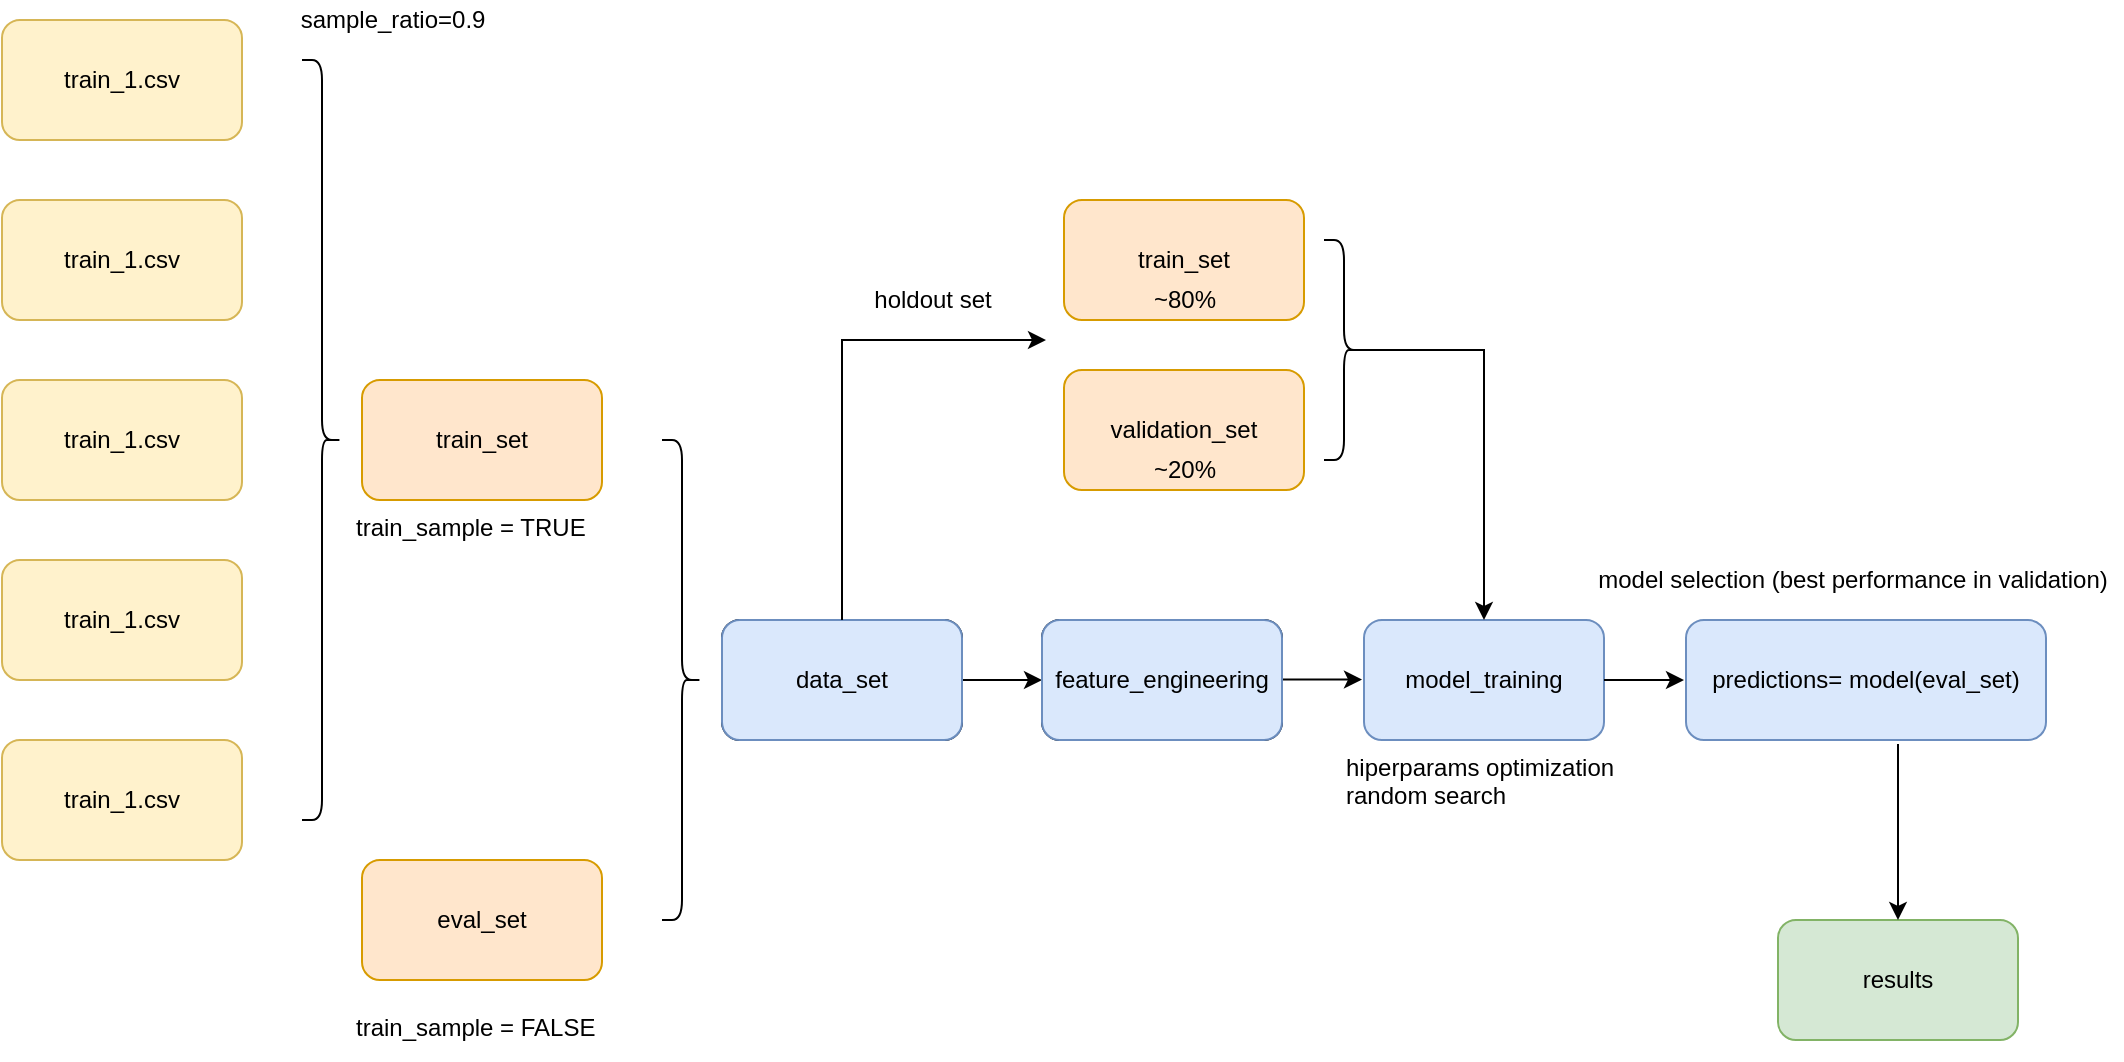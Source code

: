 <mxfile version="14.6.11" type="device" pages="2"><diagram id="byjyVp3yjscGuPR31AAn" name="data flow"><mxGraphModel dx="981" dy="534" grid="1" gridSize="10" guides="1" tooltips="1" connect="1" arrows="1" fold="1" page="1" pageScale="1" pageWidth="827" pageHeight="1169" math="0" shadow="0"><root><mxCell id="0"/><mxCell id="1" parent="0"/><mxCell id="7zXRdKHRMfUceVX7ioLu-1" value="train_1.csv" style="rounded=1;whiteSpace=wrap;html=1;fillColor=#fff2cc;strokeColor=#d6b656;" parent="1" vertex="1"><mxGeometry x="90" y="310" width="120" height="60" as="geometry"/></mxCell><mxCell id="7zXRdKHRMfUceVX7ioLu-2" value="train_1.csv" style="rounded=1;whiteSpace=wrap;html=1;fillColor=#fff2cc;strokeColor=#d6b656;" parent="1" vertex="1"><mxGeometry x="90" y="130" width="120" height="60" as="geometry"/></mxCell><mxCell id="7zXRdKHRMfUceVX7ioLu-3" value="train_1.csv" style="rounded=1;whiteSpace=wrap;html=1;fillColor=#fff2cc;strokeColor=#d6b656;" parent="1" vertex="1"><mxGeometry x="90" y="40" width="120" height="60" as="geometry"/></mxCell><mxCell id="7zXRdKHRMfUceVX7ioLu-4" value="train_1.csv" style="rounded=1;whiteSpace=wrap;html=1;fillColor=#fff2cc;strokeColor=#d6b656;" parent="1" vertex="1"><mxGeometry x="90" y="220" width="120" height="60" as="geometry"/></mxCell><mxCell id="7zXRdKHRMfUceVX7ioLu-5" value="train_1.csv" style="rounded=1;whiteSpace=wrap;html=1;fillColor=#fff2cc;strokeColor=#d6b656;" parent="1" vertex="1"><mxGeometry x="90" y="400" width="120" height="60" as="geometry"/></mxCell><mxCell id="7zXRdKHRMfUceVX7ioLu-7" value="" style="shape=curlyBracket;whiteSpace=wrap;html=1;rounded=1;flipH=1;" parent="1" vertex="1"><mxGeometry x="240" y="60" width="20" height="380" as="geometry"/></mxCell><mxCell id="7zXRdKHRMfUceVX7ioLu-8" value="sample_ratio=0.9" style="text;html=1;align=center;verticalAlign=middle;resizable=0;points=[];autosize=1;strokeColor=none;" parent="1" vertex="1"><mxGeometry x="230" y="30" width="110" height="20" as="geometry"/></mxCell><mxCell id="7zXRdKHRMfUceVX7ioLu-9" value="train_set" style="rounded=1;whiteSpace=wrap;html=1;fillColor=#ffe6cc;strokeColor=#d79b00;" parent="1" vertex="1"><mxGeometry x="270" y="220" width="120" height="60" as="geometry"/></mxCell><mxCell id="mYbOf6o-jSS40hGK2lgE-1" value="eval_set" style="rounded=1;whiteSpace=wrap;html=1;fillColor=#ffe6cc;strokeColor=#d79b00;" parent="1" vertex="1"><mxGeometry x="270" y="460" width="120" height="60" as="geometry"/></mxCell><mxCell id="mYbOf6o-jSS40hGK2lgE-2" value="" style="shape=curlyBracket;whiteSpace=wrap;html=1;rounded=1;flipH=1;" parent="1" vertex="1"><mxGeometry x="420" y="250" width="20" height="240" as="geometry"/></mxCell><mxCell id="mYbOf6o-jSS40hGK2lgE-3" value="train_sample = TRUE" style="text;whiteSpace=wrap;html=1;" parent="1" vertex="1"><mxGeometry x="265" y="280" width="130" height="30" as="geometry"/></mxCell><mxCell id="mYbOf6o-jSS40hGK2lgE-4" value="train_sample = FALSE" style="text;whiteSpace=wrap;html=1;" parent="1" vertex="1"><mxGeometry x="265" y="530" width="130" height="30" as="geometry"/></mxCell><mxCell id="mYbOf6o-jSS40hGK2lgE-5" value="data_set" style="rounded=1;whiteSpace=wrap;html=1;" parent="1" vertex="1"><mxGeometry x="450" y="340" width="120" height="60" as="geometry"/></mxCell><mxCell id="mYbOf6o-jSS40hGK2lgE-6" value="feature_engineering" style="rounded=1;whiteSpace=wrap;html=1;" parent="1" vertex="1"><mxGeometry x="610" y="340" width="120" height="60" as="geometry"/></mxCell><mxCell id="mYbOf6o-jSS40hGK2lgE-7" value="model_training" style="rounded=1;whiteSpace=wrap;html=1;fillColor=#dae8fc;strokeColor=#6c8ebf;" parent="1" vertex="1"><mxGeometry x="771" y="340" width="120" height="60" as="geometry"/></mxCell><mxCell id="mYbOf6o-jSS40hGK2lgE-8" value="&lt;div&gt;predictions= model(eval_set) &lt;/div&gt;" style="rounded=1;whiteSpace=wrap;html=1;fillColor=#dae8fc;strokeColor=#6c8ebf;" parent="1" vertex="1"><mxGeometry x="932" y="340" width="180" height="60" as="geometry"/></mxCell><mxCell id="mYbOf6o-jSS40hGK2lgE-10" value="results" style="rounded=1;whiteSpace=wrap;html=1;fillColor=#d5e8d4;strokeColor=#82b366;" parent="1" vertex="1"><mxGeometry x="978" y="490" width="120" height="60" as="geometry"/></mxCell><mxCell id="mYbOf6o-jSS40hGK2lgE-11" value="" style="endArrow=classic;html=1;exitX=1;exitY=0.5;exitDx=0;exitDy=0;" parent="1" source="mYbOf6o-jSS40hGK2lgE-5" edge="1"><mxGeometry width="50" height="50" relative="1" as="geometry"><mxPoint x="640" y="420" as="sourcePoint"/><mxPoint x="610" y="370" as="targetPoint"/></mxGeometry></mxCell><mxCell id="mYbOf6o-jSS40hGK2lgE-12" value="" style="endArrow=classic;html=1;exitX=1;exitY=0.5;exitDx=0;exitDy=0;" parent="1" edge="1"><mxGeometry width="50" height="50" relative="1" as="geometry"><mxPoint x="730" y="369.76" as="sourcePoint"/><mxPoint x="770" y="369.76" as="targetPoint"/></mxGeometry></mxCell><mxCell id="mYbOf6o-jSS40hGK2lgE-13" value="" style="endArrow=classic;html=1;exitX=1;exitY=0.5;exitDx=0;exitDy=0;" parent="1" edge="1"><mxGeometry width="50" height="50" relative="1" as="geometry"><mxPoint x="891" y="370" as="sourcePoint"/><mxPoint x="931" y="370" as="targetPoint"/></mxGeometry></mxCell><mxCell id="mYbOf6o-jSS40hGK2lgE-14" value="" style="endArrow=classic;html=1;entryX=0.5;entryY=0;entryDx=0;entryDy=0;" parent="1" target="mYbOf6o-jSS40hGK2lgE-10" edge="1"><mxGeometry width="50" height="50" relative="1" as="geometry"><mxPoint x="1038" y="402" as="sourcePoint"/><mxPoint x="640" y="400" as="targetPoint"/></mxGeometry></mxCell><mxCell id="mYbOf6o-jSS40hGK2lgE-15" value="data_set" style="rounded=1;whiteSpace=wrap;html=1;fillColor=#dae8fc;strokeColor=#6c8ebf;" parent="1" vertex="1"><mxGeometry x="450" y="340" width="120" height="60" as="geometry"/></mxCell><mxCell id="RhB4Wll3tgFmwVvRWqXN-6" style="edgeStyle=orthogonalEdgeStyle;rounded=0;orthogonalLoop=1;jettySize=auto;html=1;exitX=0.5;exitY=0;exitDx=0;exitDy=0;" edge="1" parent="1" source="mYbOf6o-jSS40hGK2lgE-15"><mxGeometry relative="1" as="geometry"><mxPoint x="612" y="200" as="targetPoint"/><Array as="points"><mxPoint x="510" y="200"/><mxPoint x="612" y="200"/></Array></mxGeometry></mxCell><mxCell id="mYbOf6o-jSS40hGK2lgE-16" value="feature_engineering" style="rounded=1;whiteSpace=wrap;html=1;fillColor=#dae8fc;strokeColor=#6c8ebf;" parent="1" vertex="1"><mxGeometry x="610" y="340" width="120" height="60" as="geometry"/></mxCell><mxCell id="RhB4Wll3tgFmwVvRWqXN-1" value="" style="shape=curlyBracket;whiteSpace=wrap;html=1;rounded=1;flipH=1;rotation=0;" vertex="1" parent="1"><mxGeometry x="751" y="150" width="20" height="110" as="geometry"/></mxCell><mxCell id="RhB4Wll3tgFmwVvRWqXN-2" value="train_set" style="rounded=1;whiteSpace=wrap;html=1;fillColor=#ffe6cc;strokeColor=#d79b00;" vertex="1" parent="1"><mxGeometry x="621" y="130" width="120" height="60" as="geometry"/></mxCell><mxCell id="RhB4Wll3tgFmwVvRWqXN-3" value="validation_set" style="rounded=1;whiteSpace=wrap;html=1;fillColor=#ffe6cc;strokeColor=#d79b00;" vertex="1" parent="1"><mxGeometry x="621" y="215" width="120" height="60" as="geometry"/></mxCell><mxCell id="RhB4Wll3tgFmwVvRWqXN-4" value="&lt;div&gt;hiperparams optimization&lt;/div&gt;&lt;div&gt;random search&lt;br&gt;&lt;/div&gt;" style="text;whiteSpace=wrap;html=1;" vertex="1" parent="1"><mxGeometry x="760" y="400" width="160" height="30" as="geometry"/></mxCell><mxCell id="RhB4Wll3tgFmwVvRWqXN-7" style="edgeStyle=orthogonalEdgeStyle;rounded=0;orthogonalLoop=1;jettySize=auto;html=1;exitX=0.1;exitY=0.5;exitDx=0;exitDy=0;exitPerimeter=0;entryX=0.5;entryY=0;entryDx=0;entryDy=0;" edge="1" parent="1" source="RhB4Wll3tgFmwVvRWqXN-1" target="mYbOf6o-jSS40hGK2lgE-7"><mxGeometry relative="1" as="geometry"><mxPoint x="962" y="135" as="targetPoint"/><mxPoint x="860" y="275" as="sourcePoint"/><Array as="points"><mxPoint x="831" y="205"/></Array></mxGeometry></mxCell><mxCell id="RhB4Wll3tgFmwVvRWqXN-8" value="holdout set" style="text;html=1;align=center;verticalAlign=middle;resizable=0;points=[];autosize=1;strokeColor=none;" vertex="1" parent="1"><mxGeometry x="520" y="170" width="70" height="20" as="geometry"/></mxCell><mxCell id="e5YUV798CwzEmmfqI8N_-1" value="~80%" style="text;html=1;align=center;verticalAlign=middle;resizable=0;points=[];autosize=1;strokeColor=none;" vertex="1" parent="1"><mxGeometry x="656" y="170" width="50" height="20" as="geometry"/></mxCell><mxCell id="e5YUV798CwzEmmfqI8N_-2" value="~20%" style="text;html=1;align=center;verticalAlign=middle;resizable=0;points=[];autosize=1;strokeColor=none;" vertex="1" parent="1"><mxGeometry x="656" y="255" width="50" height="20" as="geometry"/></mxCell><mxCell id="e5YUV798CwzEmmfqI8N_-3" value="model selection (best performance in validation)" style="text;html=1;align=center;verticalAlign=middle;resizable=0;points=[];autosize=1;strokeColor=none;" vertex="1" parent="1"><mxGeometry x="880" y="310" width="270" height="20" as="geometry"/></mxCell></root></mxGraphModel></diagram><diagram id="eGBrY3ioa6xoI55axQJL" name="leaderboard"><mxGraphModel dx="1422" dy="775" grid="1" gridSize="10" guides="1" tooltips="1" connect="1" arrows="1" fold="1" page="1" pageScale="1" pageWidth="850" pageHeight="1100" math="0" shadow="0"><root><mxCell id="eJEyzw1C_vCrmyflBfJg-0"/><mxCell id="eJEyzw1C_vCrmyflBfJg-1" parent="eJEyzw1C_vCrmyflBfJg-0"/><mxCell id="eJEyzw1C_vCrmyflBfJg-2" value="" style="rounded=0;whiteSpace=wrap;html=1;" parent="eJEyzw1C_vCrmyflBfJg-1" vertex="1"><mxGeometry x="60" y="150" width="270" height="170" as="geometry"/></mxCell><mxCell id="eJEyzw1C_vCrmyflBfJg-3" value="" style="endArrow=none;dashed=1;html=1;dashPattern=1 3;strokeWidth=2;entryX=0.641;entryY=0;entryDx=0;entryDy=0;entryPerimeter=0;" parent="eJEyzw1C_vCrmyflBfJg-1" target="eJEyzw1C_vCrmyflBfJg-2" edge="1"><mxGeometry width="50" height="50" relative="1" as="geometry"><mxPoint x="233" y="320" as="sourcePoint"/><mxPoint x="450" y="370" as="targetPoint"/></mxGeometry></mxCell><mxCell id="eJEyzw1C_vCrmyflBfJg-4" value="&lt;font style=&quot;font-size: 60px&quot;&gt;X&lt;/font&gt;" style="text;html=1;align=center;verticalAlign=middle;resizable=0;points=[];autosize=1;strokeColor=none;strokeWidth=4;" parent="eJEyzw1C_vCrmyflBfJg-1" vertex="1"><mxGeometry x="110" y="218" width="60" height="30" as="geometry"/></mxCell><mxCell id="eJEyzw1C_vCrmyflBfJg-5" value="&lt;font style=&quot;font-size: 60px&quot;&gt;Y&lt;/font&gt;" style="text;html=1;align=center;verticalAlign=middle;resizable=0;points=[];autosize=1;strokeColor=none;strokeWidth=4;" parent="eJEyzw1C_vCrmyflBfJg-1" vertex="1"><mxGeometry x="250" y="218" width="60" height="30" as="geometry"/></mxCell><mxCell id="eJEyzw1C_vCrmyflBfJg-6" value="train data" style="text;html=1;align=center;verticalAlign=middle;resizable=0;points=[];autosize=1;strokeColor=none;" parent="eJEyzw1C_vCrmyflBfJg-1" vertex="1"><mxGeometry x="160" y="120" width="70" height="20" as="geometry"/></mxCell><mxCell id="eJEyzw1C_vCrmyflBfJg-7" value="evaluation data" style="text;html=1;align=center;verticalAlign=middle;resizable=0;points=[];autosize=1;strokeColor=none;" parent="eJEyzw1C_vCrmyflBfJg-1" vertex="1"><mxGeometry x="465" y="130" width="100" height="20" as="geometry"/></mxCell><mxCell id="eJEyzw1C_vCrmyflBfJg-8" value="" style="rounded=0;whiteSpace=wrap;html=1;" parent="eJEyzw1C_vCrmyflBfJg-1" vertex="1"><mxGeometry x="390" y="150" width="270" height="170" as="geometry"/></mxCell><mxCell id="eJEyzw1C_vCrmyflBfJg-9" value="" style="endArrow=none;dashed=1;html=1;dashPattern=1 3;strokeWidth=2;entryX=0.641;entryY=0;entryDx=0;entryDy=0;entryPerimeter=0;" parent="eJEyzw1C_vCrmyflBfJg-1" target="eJEyzw1C_vCrmyflBfJg-8" edge="1"><mxGeometry width="50" height="50" relative="1" as="geometry"><mxPoint x="563" y="320" as="sourcePoint"/><mxPoint x="780" y="370" as="targetPoint"/></mxGeometry></mxCell><mxCell id="eJEyzw1C_vCrmyflBfJg-10" value="&lt;font style=&quot;font-size: 60px&quot;&gt;X&lt;/font&gt;" style="text;html=1;align=center;verticalAlign=middle;resizable=0;points=[];autosize=1;strokeColor=none;strokeWidth=4;" parent="eJEyzw1C_vCrmyflBfJg-1" vertex="1"><mxGeometry x="440" y="218" width="60" height="30" as="geometry"/></mxCell><mxCell id="eJEyzw1C_vCrmyflBfJg-12" value="model" style="rounded=1;whiteSpace=wrap;html=1;strokeWidth=1;" parent="eJEyzw1C_vCrmyflBfJg-1" vertex="1"><mxGeometry x="330" y="440" width="120" height="60" as="geometry"/></mxCell><mxCell id="eJEyzw1C_vCrmyflBfJg-13" value="" style="endArrow=classic;html=1;exitX=0.515;exitY=1.016;exitDx=0;exitDy=0;exitPerimeter=0;entryX=0;entryY=0.5;entryDx=0;entryDy=0;" parent="eJEyzw1C_vCrmyflBfJg-1" source="eJEyzw1C_vCrmyflBfJg-2" target="eJEyzw1C_vCrmyflBfJg-12" edge="1"><mxGeometry width="50" height="50" relative="1" as="geometry"><mxPoint x="310" y="370" as="sourcePoint"/><mxPoint x="360" y="320" as="targetPoint"/><Array as="points"><mxPoint x="199" y="470"/></Array></mxGeometry></mxCell><mxCell id="eJEyzw1C_vCrmyflBfJg-14" value="" style="endArrow=classic;html=1;entryX=0.838;entryY=1.009;entryDx=0;entryDy=0;entryPerimeter=0;exitX=1;exitY=0.5;exitDx=0;exitDy=0;" parent="eJEyzw1C_vCrmyflBfJg-1" source="eJEyzw1C_vCrmyflBfJg-12" target="eJEyzw1C_vCrmyflBfJg-8" edge="1"><mxGeometry width="50" height="50" relative="1" as="geometry"><mxPoint x="310" y="370" as="sourcePoint"/><mxPoint x="360" y="320" as="targetPoint"/><Array as="points"><mxPoint x="616" y="470"/></Array></mxGeometry></mxCell><mxCell id="eJEyzw1C_vCrmyflBfJg-15" value="&lt;font style=&quot;font-size: 60px&quot;&gt;~Y&lt;/font&gt;" style="text;html=1;align=center;verticalAlign=middle;resizable=0;points=[];autosize=1;strokeColor=none;strokeWidth=4;" parent="eJEyzw1C_vCrmyflBfJg-1" vertex="1"><mxGeometry x="560" y="218" width="90" height="30" as="geometry"/></mxCell><mxCell id="eJEyzw1C_vCrmyflBfJg-16" value="input" style="text;html=1;align=center;verticalAlign=middle;resizable=0;points=[];autosize=1;strokeColor=none;" parent="eJEyzw1C_vCrmyflBfJg-1" vertex="1"><mxGeometry x="270" y="430" width="40" height="20" as="geometry"/></mxCell><mxCell id="eJEyzw1C_vCrmyflBfJg-17" value="output" style="text;html=1;align=center;verticalAlign=middle;resizable=0;points=[];autosize=1;strokeColor=none;" parent="eJEyzw1C_vCrmyflBfJg-1" vertex="1"><mxGeometry x="465" y="430" width="50" height="20" as="geometry"/></mxCell><mxCell id="eJEyzw1C_vCrmyflBfJg-18" value="" style="rounded=0;whiteSpace=wrap;html=1;" parent="eJEyzw1C_vCrmyflBfJg-1" vertex="1"><mxGeometry x="740" y="148" width="300" height="170" as="geometry"/></mxCell><mxCell id="eJEyzw1C_vCrmyflBfJg-19" value="" style="endArrow=none;dashed=1;html=1;dashPattern=1 3;strokeWidth=2;" parent="eJEyzw1C_vCrmyflBfJg-1" target="eJEyzw1C_vCrmyflBfJg-18" edge="1"><mxGeometry width="50" height="50" relative="1" as="geometry"><mxPoint x="913.0" y="318" as="sourcePoint"/><mxPoint x="1130" y="368" as="targetPoint"/></mxGeometry></mxCell><mxCell id="eJEyzw1C_vCrmyflBfJg-22" value="&lt;font style=&quot;font-size: 60px&quot;&gt;~Y&lt;/font&gt;" style="text;html=1;align=center;verticalAlign=middle;resizable=0;points=[];autosize=1;strokeColor=none;strokeWidth=4;" parent="eJEyzw1C_vCrmyflBfJg-1" vertex="1"><mxGeometry x="770" y="216" width="90" height="30" as="geometry"/></mxCell><mxCell id="eJEyzw1C_vCrmyflBfJg-23" value="" style="endArrow=none;dashed=1;html=1;dashPattern=1 3;strokeWidth=2;entryX=0.641;entryY=0;entryDx=0;entryDy=0;entryPerimeter=0;" parent="eJEyzw1C_vCrmyflBfJg-1" edge="1"><mxGeometry width="50" height="50" relative="1" as="geometry"><mxPoint x="920.0" y="318" as="sourcePoint"/><mxPoint x="920.07" y="148" as="targetPoint"/></mxGeometry></mxCell><mxCell id="eJEyzw1C_vCrmyflBfJg-25" value="" style="rounded=0;whiteSpace=wrap;html=1;strokeWidth=1;fillColor=#dae8fc;strokeColor=#6c8ebf;" parent="eJEyzw1C_vCrmyflBfJg-1" vertex="1"><mxGeometry x="920" y="148" width="130" height="82" as="geometry"/></mxCell><mxCell id="eJEyzw1C_vCrmyflBfJg-26" value="" style="rounded=0;whiteSpace=wrap;html=1;strokeWidth=1;fillColor=#f8cecc;strokeColor=#b85450;" parent="eJEyzw1C_vCrmyflBfJg-1" vertex="1"><mxGeometry x="920" y="230" width="130" height="88" as="geometry"/></mxCell><mxCell id="eJEyzw1C_vCrmyflBfJg-21" value="&lt;font style=&quot;font-size: 40px&quot;&gt;Y&lt;/font&gt;Publicleaderbord" style="text;html=1;align=center;verticalAlign=middle;resizable=0;points=[];autosize=1;strokeColor=none;strokeWidth=4;" parent="eJEyzw1C_vCrmyflBfJg-1" vertex="1"><mxGeometry x="915" y="182" width="130" height="30" as="geometry"/></mxCell><mxCell id="eJEyzw1C_vCrmyflBfJg-27" value="&lt;font style=&quot;font-size: 40px&quot;&gt;Y&lt;/font&gt;Privateleaderbord" style="text;html=1;align=center;verticalAlign=middle;resizable=0;points=[];autosize=1;strokeColor=none;strokeWidth=4;" parent="eJEyzw1C_vCrmyflBfJg-1" vertex="1"><mxGeometry x="910" y="259" width="140" height="30" as="geometry"/></mxCell></root></mxGraphModel></diagram></mxfile>